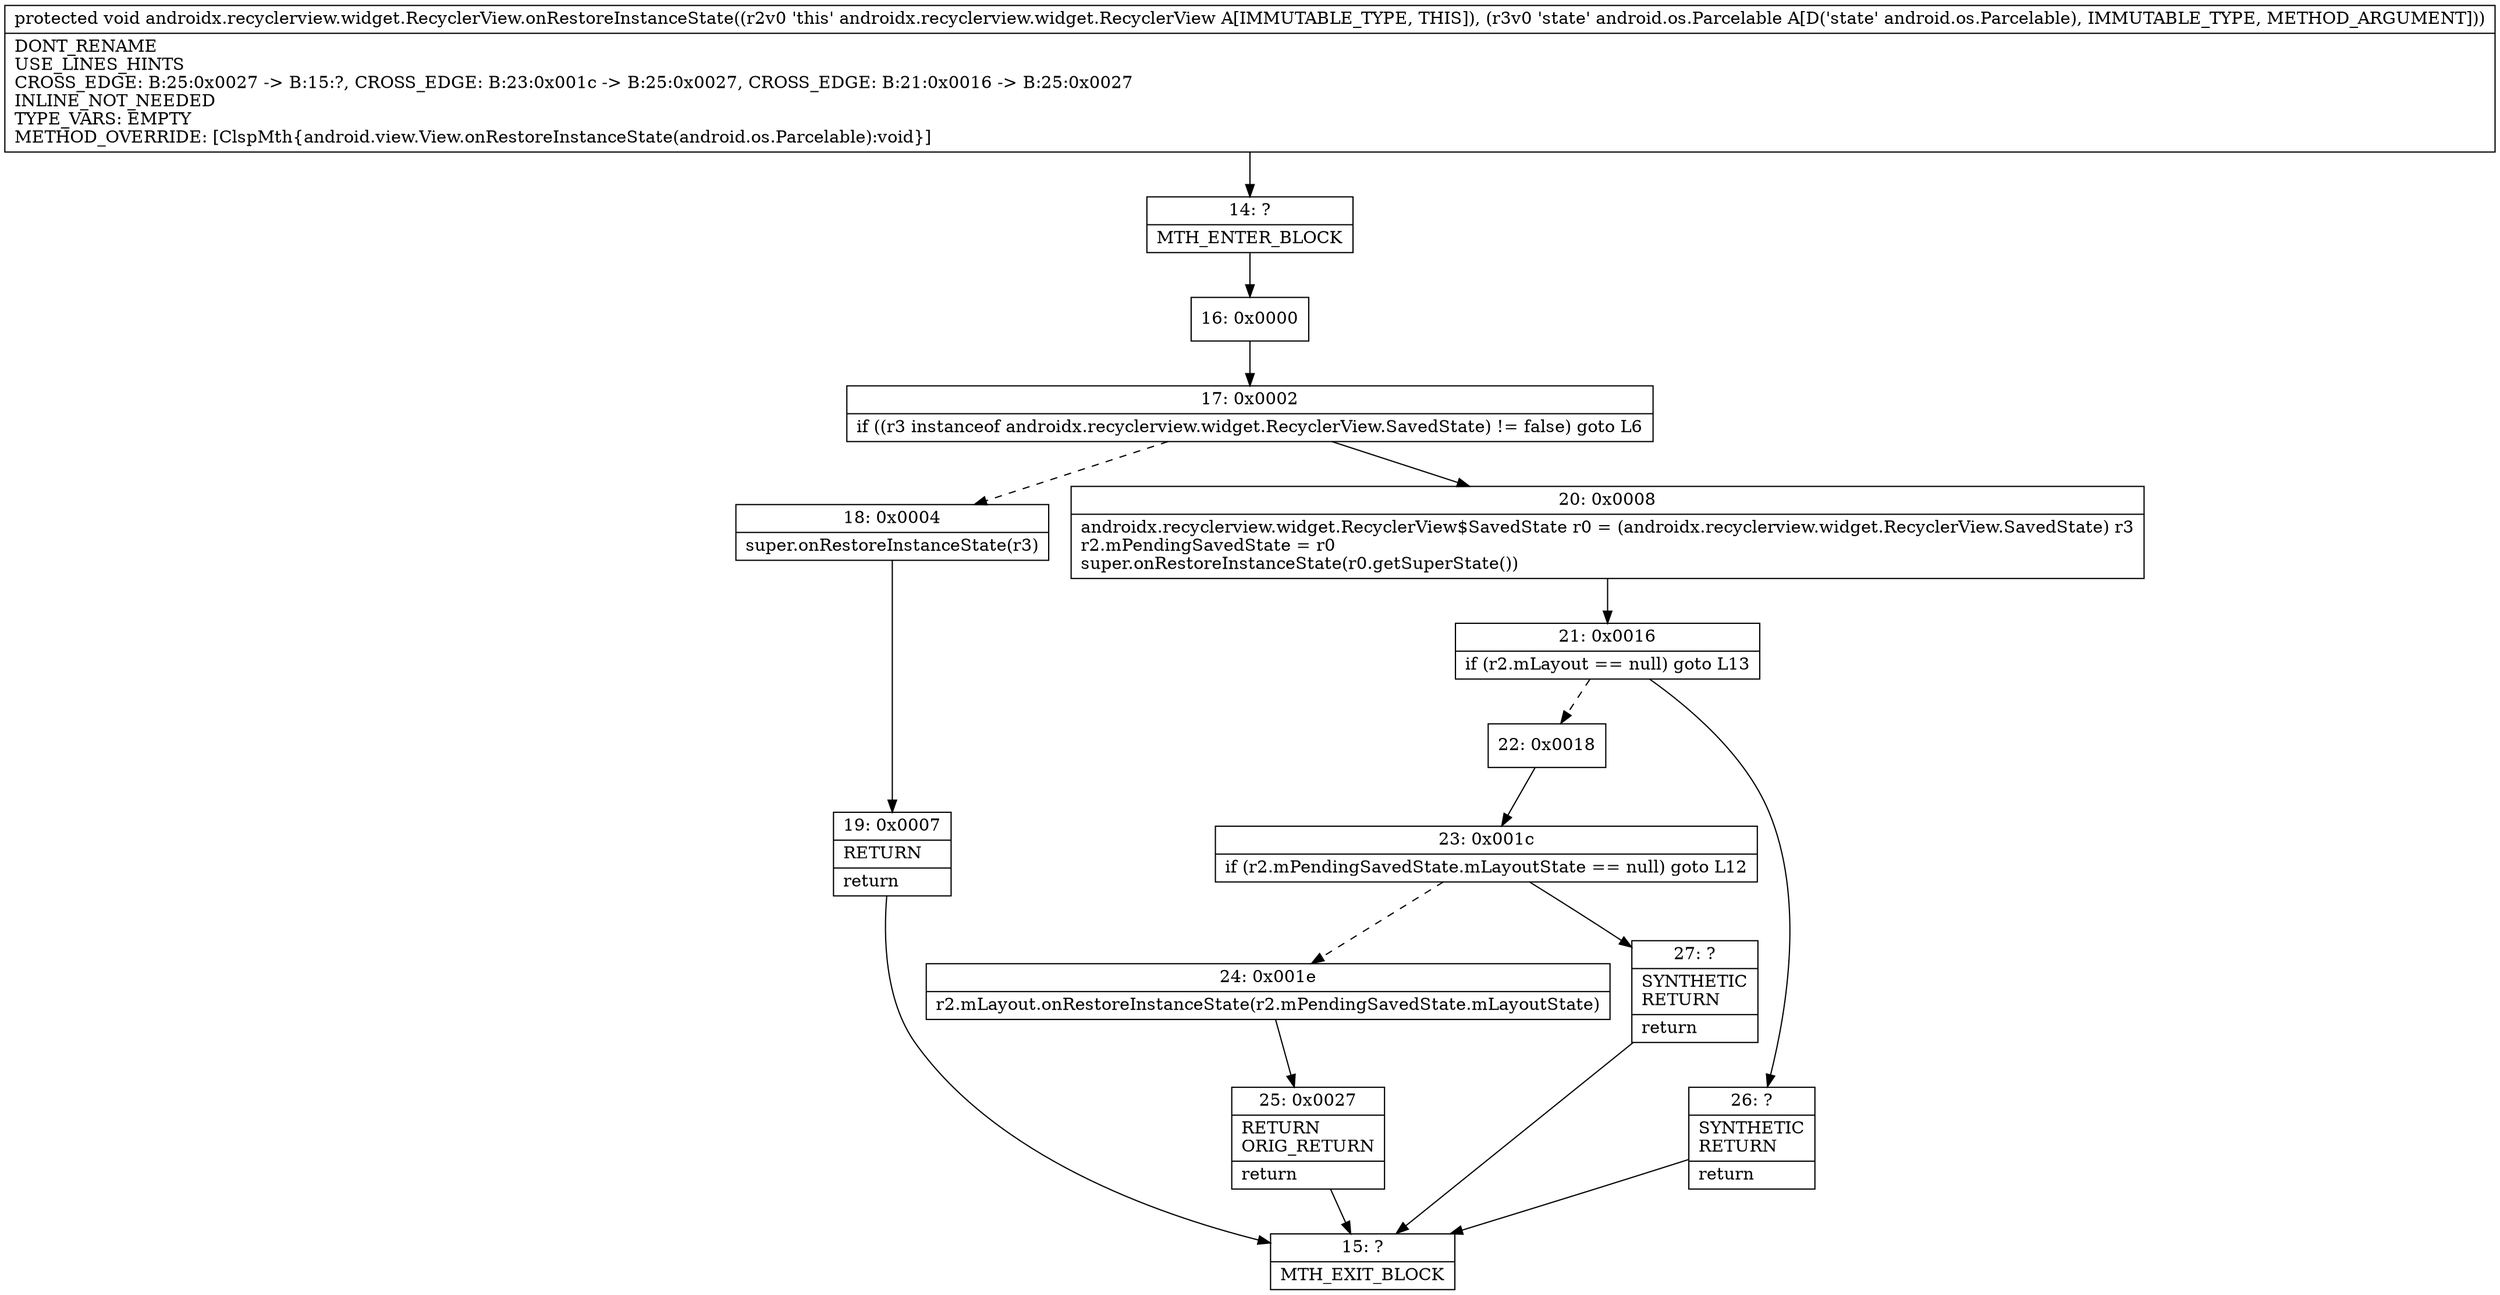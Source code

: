 digraph "CFG forandroidx.recyclerview.widget.RecyclerView.onRestoreInstanceState(Landroid\/os\/Parcelable;)V" {
Node_14 [shape=record,label="{14\:\ ?|MTH_ENTER_BLOCK\l}"];
Node_16 [shape=record,label="{16\:\ 0x0000}"];
Node_17 [shape=record,label="{17\:\ 0x0002|if ((r3 instanceof androidx.recyclerview.widget.RecyclerView.SavedState) != false) goto L6\l}"];
Node_18 [shape=record,label="{18\:\ 0x0004|super.onRestoreInstanceState(r3)\l}"];
Node_19 [shape=record,label="{19\:\ 0x0007|RETURN\l|return\l}"];
Node_15 [shape=record,label="{15\:\ ?|MTH_EXIT_BLOCK\l}"];
Node_20 [shape=record,label="{20\:\ 0x0008|androidx.recyclerview.widget.RecyclerView$SavedState r0 = (androidx.recyclerview.widget.RecyclerView.SavedState) r3\lr2.mPendingSavedState = r0\lsuper.onRestoreInstanceState(r0.getSuperState())\l}"];
Node_21 [shape=record,label="{21\:\ 0x0016|if (r2.mLayout == null) goto L13\l}"];
Node_22 [shape=record,label="{22\:\ 0x0018}"];
Node_23 [shape=record,label="{23\:\ 0x001c|if (r2.mPendingSavedState.mLayoutState == null) goto L12\l}"];
Node_24 [shape=record,label="{24\:\ 0x001e|r2.mLayout.onRestoreInstanceState(r2.mPendingSavedState.mLayoutState)\l}"];
Node_25 [shape=record,label="{25\:\ 0x0027|RETURN\lORIG_RETURN\l|return\l}"];
Node_27 [shape=record,label="{27\:\ ?|SYNTHETIC\lRETURN\l|return\l}"];
Node_26 [shape=record,label="{26\:\ ?|SYNTHETIC\lRETURN\l|return\l}"];
MethodNode[shape=record,label="{protected void androidx.recyclerview.widget.RecyclerView.onRestoreInstanceState((r2v0 'this' androidx.recyclerview.widget.RecyclerView A[IMMUTABLE_TYPE, THIS]), (r3v0 'state' android.os.Parcelable A[D('state' android.os.Parcelable), IMMUTABLE_TYPE, METHOD_ARGUMENT]))  | DONT_RENAME\lUSE_LINES_HINTS\lCROSS_EDGE: B:25:0x0027 \-\> B:15:?, CROSS_EDGE: B:23:0x001c \-\> B:25:0x0027, CROSS_EDGE: B:21:0x0016 \-\> B:25:0x0027\lINLINE_NOT_NEEDED\lTYPE_VARS: EMPTY\lMETHOD_OVERRIDE: [ClspMth\{android.view.View.onRestoreInstanceState(android.os.Parcelable):void\}]\l}"];
MethodNode -> Node_14;Node_14 -> Node_16;
Node_16 -> Node_17;
Node_17 -> Node_18[style=dashed];
Node_17 -> Node_20;
Node_18 -> Node_19;
Node_19 -> Node_15;
Node_20 -> Node_21;
Node_21 -> Node_22[style=dashed];
Node_21 -> Node_26;
Node_22 -> Node_23;
Node_23 -> Node_24[style=dashed];
Node_23 -> Node_27;
Node_24 -> Node_25;
Node_25 -> Node_15;
Node_27 -> Node_15;
Node_26 -> Node_15;
}

